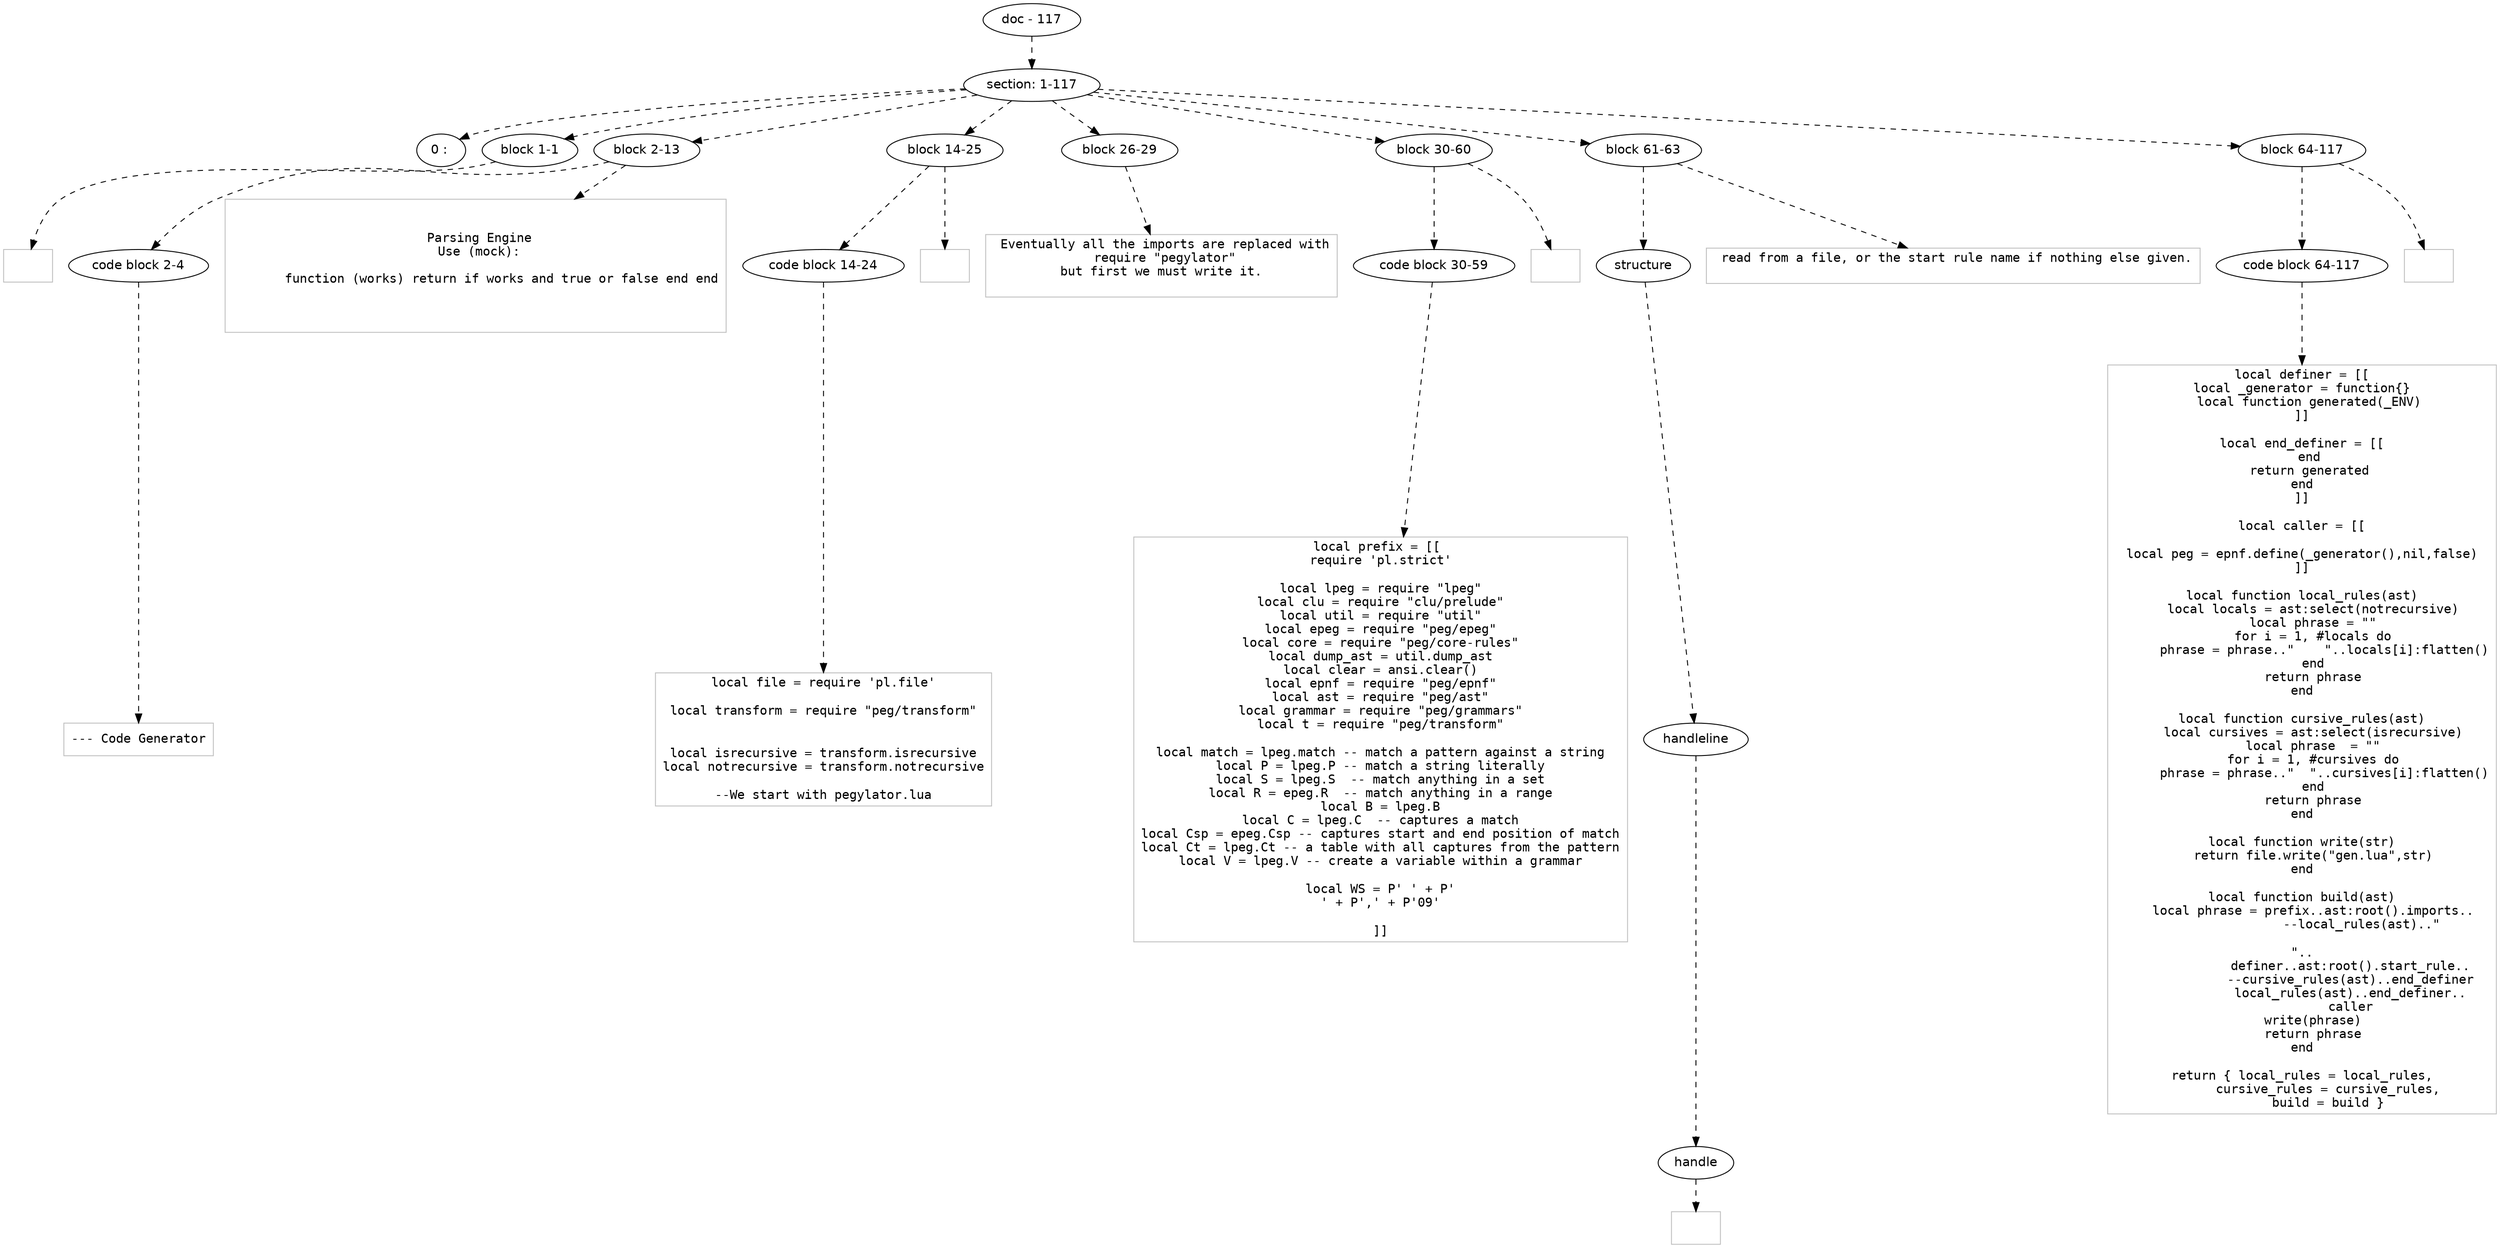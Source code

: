 digraph hierarchy {

node [fontname=Helvetica]
edge [style=dashed]

doc_0 [label="doc - 117"]

doc_0 -> { section_1}
{rank=same; section_1}

section_1 [label="section: 1-117"]

section_1 -> { header_2 block_3 block_4 block_5 block_6 block_7 block_8 block_9}
{rank=same; header_2 block_3 block_4 block_5 block_6 block_7 block_8 block_9}

header_2 [label="0 : "]
block_3 [label="block 1-1"]
block_4 [label="block 2-13"]
block_5 [label="block 14-25"]
block_6 [label="block 26-29"]
block_7 [label="block 30-60"]
block_8 [label="block 61-63"]
block_9 [label="block 64-117"]


block_3 -> leaf_10
leaf_10  [color=Gray,shape=rectangle,fontname=Inconsolata,label=""]block_4 -> { codeblock_11}
{rank=same; codeblock_11}

codeblock_11 [label="code block 2-4"]


codeblock_11 -> leaf_12
leaf_12  [color=Gray,shape=rectangle,fontname=Inconsolata,label="--- Code Generator
"]
block_4 -> leaf_13
leaf_13  [color=Gray,shape=rectangle,fontname=Inconsolata,label="

 Parsing Engine
 Use (mock):
 
       function (works) return if works and true or false end end
 


"]block_5 -> { codeblock_14}
{rank=same; codeblock_14}

codeblock_14 [label="code block 14-24"]


codeblock_14 -> leaf_15
leaf_15  [color=Gray,shape=rectangle,fontname=Inconsolata,label="local file = require 'pl.file'

local transform = require \"peg/transform\"


local isrecursive = transform.isrecursive
local notrecursive = transform.notrecursive

--We start with pegylator.lua
"]
block_5 -> leaf_16
leaf_16  [color=Gray,shape=rectangle,fontname=Inconsolata,label="
"]
block_6 -> leaf_17
leaf_17  [color=Gray,shape=rectangle,fontname=Inconsolata,label=" Eventually all the imports are replaced with
 require \"pegylator\"
 but first we must write it. 

"]block_7 -> { codeblock_18}
{rank=same; codeblock_18}

codeblock_18 [label="code block 30-59"]


codeblock_18 -> leaf_19
leaf_19  [color=Gray,shape=rectangle,fontname=Inconsolata,label="local prefix = [[ 
require 'pl.strict'

local lpeg = require \"lpeg\"
local clu = require \"clu/prelude\"
local util = require \"util\"
local epeg = require \"peg/epeg\"
local core = require \"peg/core-rules\"
local dump_ast = util.dump_ast
local clear = ansi.clear()
local epnf = require \"peg/epnf\"
local ast = require \"peg/ast\"
local grammar = require \"peg/grammars\"
local t = require \"peg/transform\"

local match = lpeg.match -- match a pattern against a string
local P = lpeg.P -- match a string literally
local S = lpeg.S  -- match anything in a set
local R = epeg.R  -- match anything in a range
local B = lpeg.B
local C = lpeg.C  -- captures a match
local Csp = epeg.Csp -- captures start and end position of match
local Ct = lpeg.Ct -- a table with all captures from the pattern
local V = lpeg.V -- create a variable within a grammar

local WS = P' ' + P'\n' + P',' + P'\09'

]]
"]
block_7 -> leaf_20
leaf_20  [color=Gray,shape=rectangle,fontname=Inconsolata,label="
"]block_8 -> { structure_21}
{rank=same; structure_21}

structure_21 [label="structure"]

structure_21 -> { handleline_22}
{rank=same; handleline_22}

handleline_22 [label="handleline"]

handleline_22 -> { handle_23}
{rank=same; handle_23}

handle_23 [label="handle"]


handle_23 -> leaf_24
leaf_24  [color=Gray,shape=rectangle,fontname=Inconsolata,label=""]
block_8 -> leaf_25
leaf_25  [color=Gray,shape=rectangle,fontname=Inconsolata,label=" read from a file, or the start rule name if nothing else given.

"]block_9 -> { codeblock_26}
{rank=same; codeblock_26}

codeblock_26 [label="code block 64-117"]


codeblock_26 -> leaf_27
leaf_27  [color=Gray,shape=rectangle,fontname=Inconsolata,label="local definer = [[
local _generator = function{}
  local function generated(_ENV)
]]

local end_definer = [[
  end
  return generated
end
]]

local caller = [[

local peg = epnf.define(_generator(),nil,false)
]]

local function local_rules(ast)
   local locals = ast:select(notrecursive)
   local phrase = \"\"
   for i = 1, #locals do
      phrase = phrase..\"    \"..locals[i]:flatten()
   end
   return phrase
end

local function cursive_rules(ast)
   local cursives = ast:select(isrecursive)
   local phrase  = \"\"
   for i = 1, #cursives do
      phrase = phrase..\"  \"..cursives[i]:flatten()
   end
   return phrase
end

local function write(str)
   return file.write(\"gen.lua\",str)
end

local function build(ast)
   local phrase = prefix..ast:root().imports..
                --local_rules(ast)..\"\n\n\"..
             definer..ast:root().start_rule..
             --cursive_rules(ast)..end_definer
             local_rules(ast)..end_definer..
             caller
   write(phrase)
   return phrase
end

return { local_rules = local_rules,
       cursive_rules = cursive_rules,
       build = build }
"]
block_9 -> leaf_28
leaf_28  [color=Gray,shape=rectangle,fontname=Inconsolata,label="
"]
}

